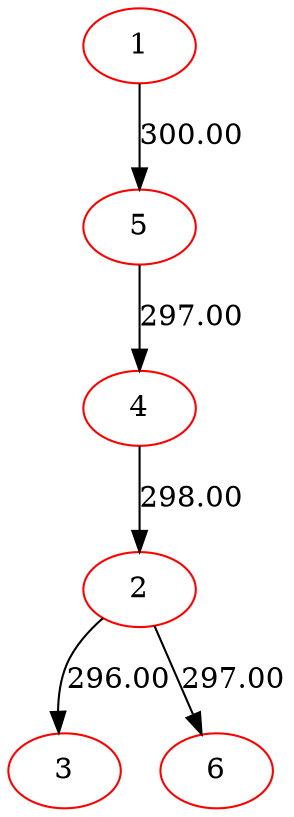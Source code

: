 digraph {
1[color=red]
2[color=red]
3[color=red]
4[color=red]
5[color=red]
6[color=red]
2->3[label=296.00]
4->2[label=298.00]
1->5[label=300.00]
2->6[label=297.00]
5->4[label=297.00]
}